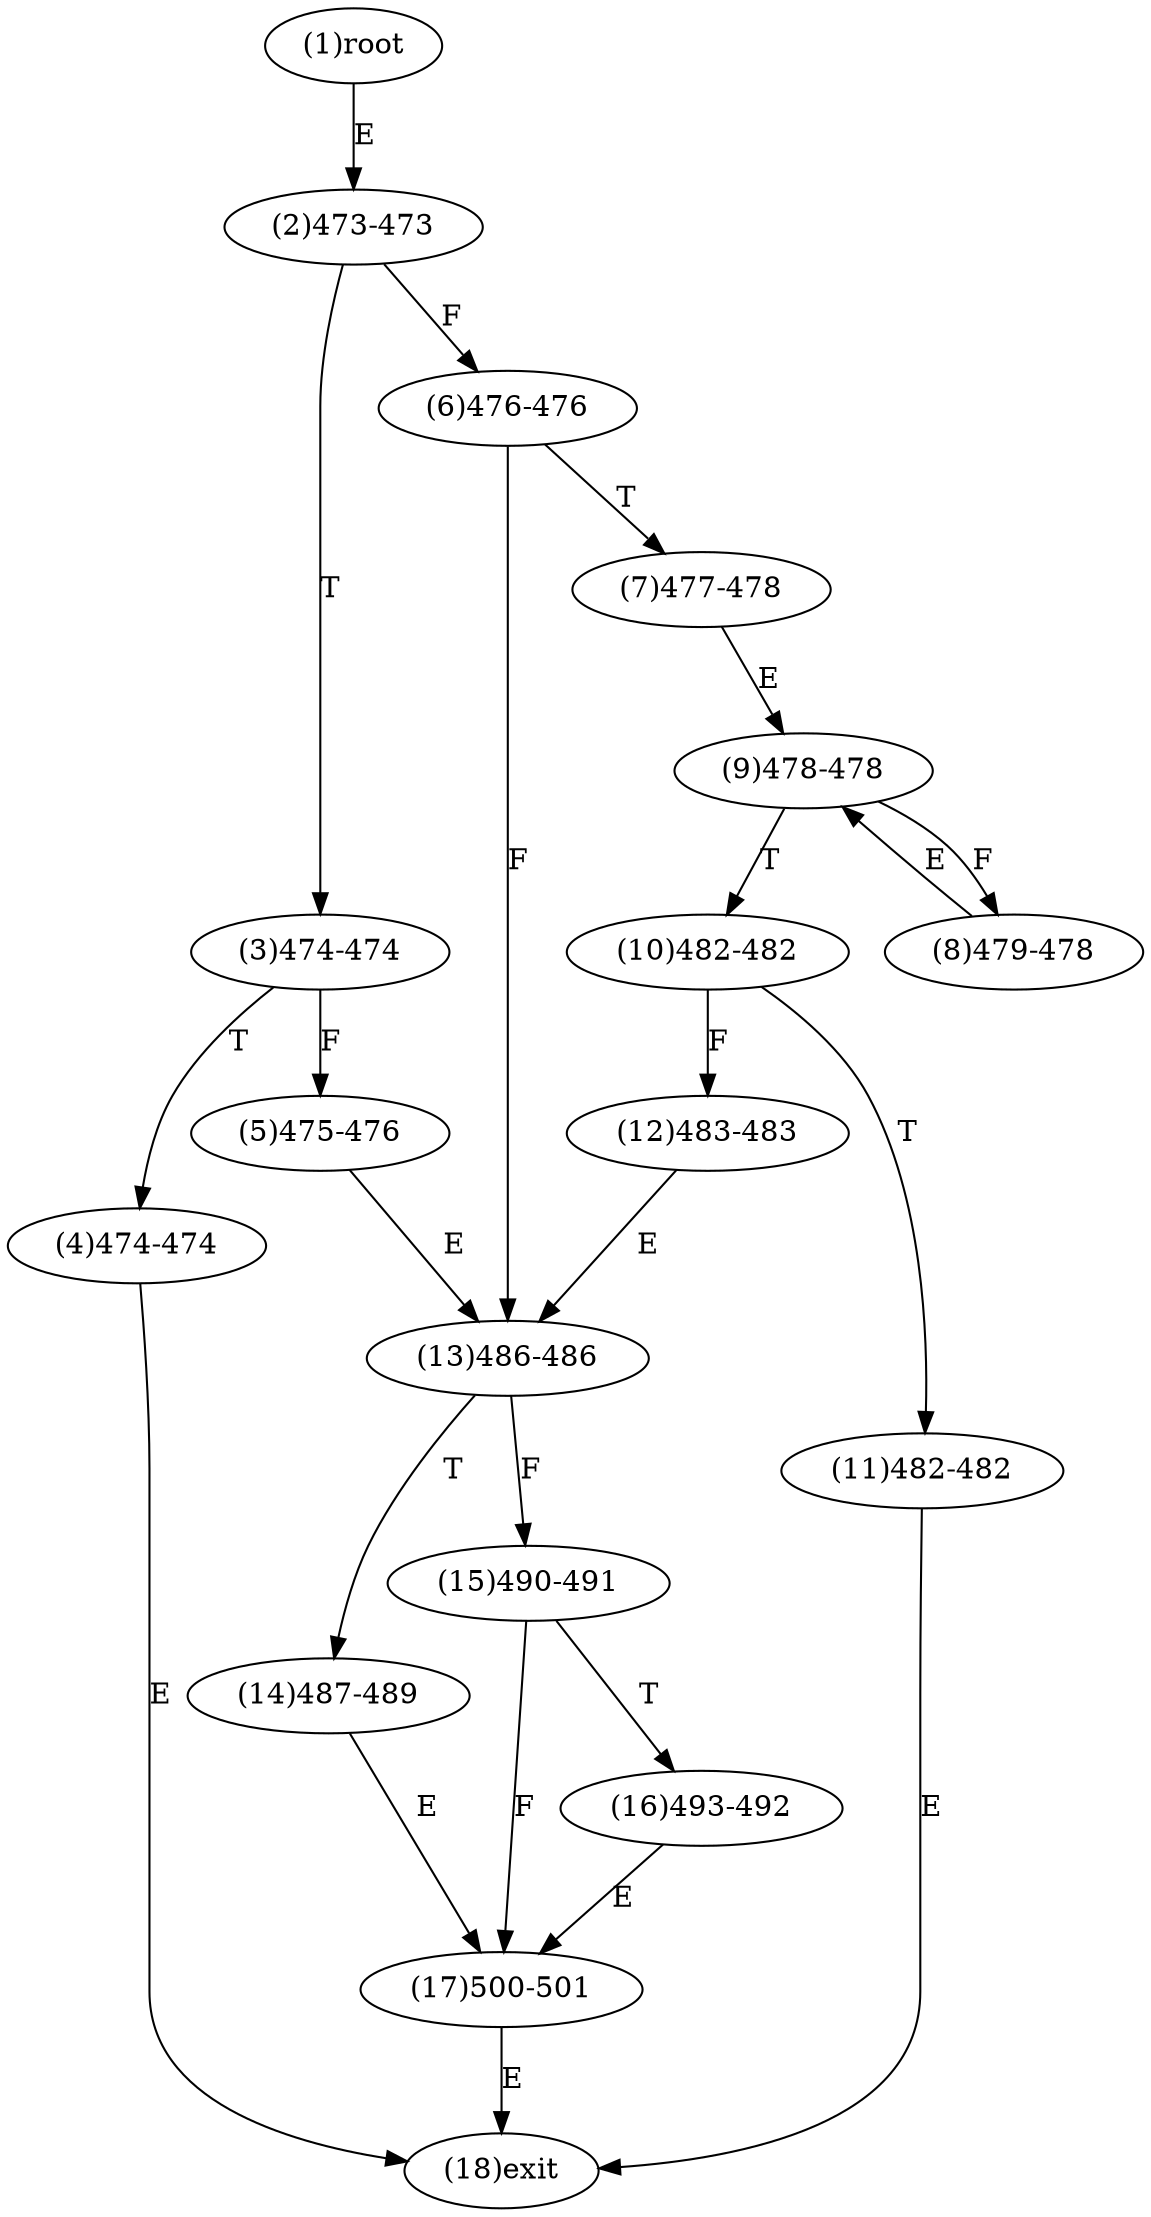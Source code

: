 digraph "" { 
1[ label="(1)root"];
2[ label="(2)473-473"];
3[ label="(3)474-474"];
4[ label="(4)474-474"];
5[ label="(5)475-476"];
6[ label="(6)476-476"];
7[ label="(7)477-478"];
8[ label="(8)479-478"];
9[ label="(9)478-478"];
10[ label="(10)482-482"];
11[ label="(11)482-482"];
12[ label="(12)483-483"];
13[ label="(13)486-486"];
14[ label="(14)487-489"];
15[ label="(15)490-491"];
17[ label="(17)500-501"];
16[ label="(16)493-492"];
18[ label="(18)exit"];
1->2[ label="E"];
2->6[ label="F"];
2->3[ label="T"];
3->5[ label="F"];
3->4[ label="T"];
4->18[ label="E"];
5->13[ label="E"];
6->13[ label="F"];
6->7[ label="T"];
7->9[ label="E"];
8->9[ label="E"];
9->8[ label="F"];
9->10[ label="T"];
10->12[ label="F"];
10->11[ label="T"];
11->18[ label="E"];
12->13[ label="E"];
13->15[ label="F"];
13->14[ label="T"];
14->17[ label="E"];
15->17[ label="F"];
15->16[ label="T"];
16->17[ label="E"];
17->18[ label="E"];
}